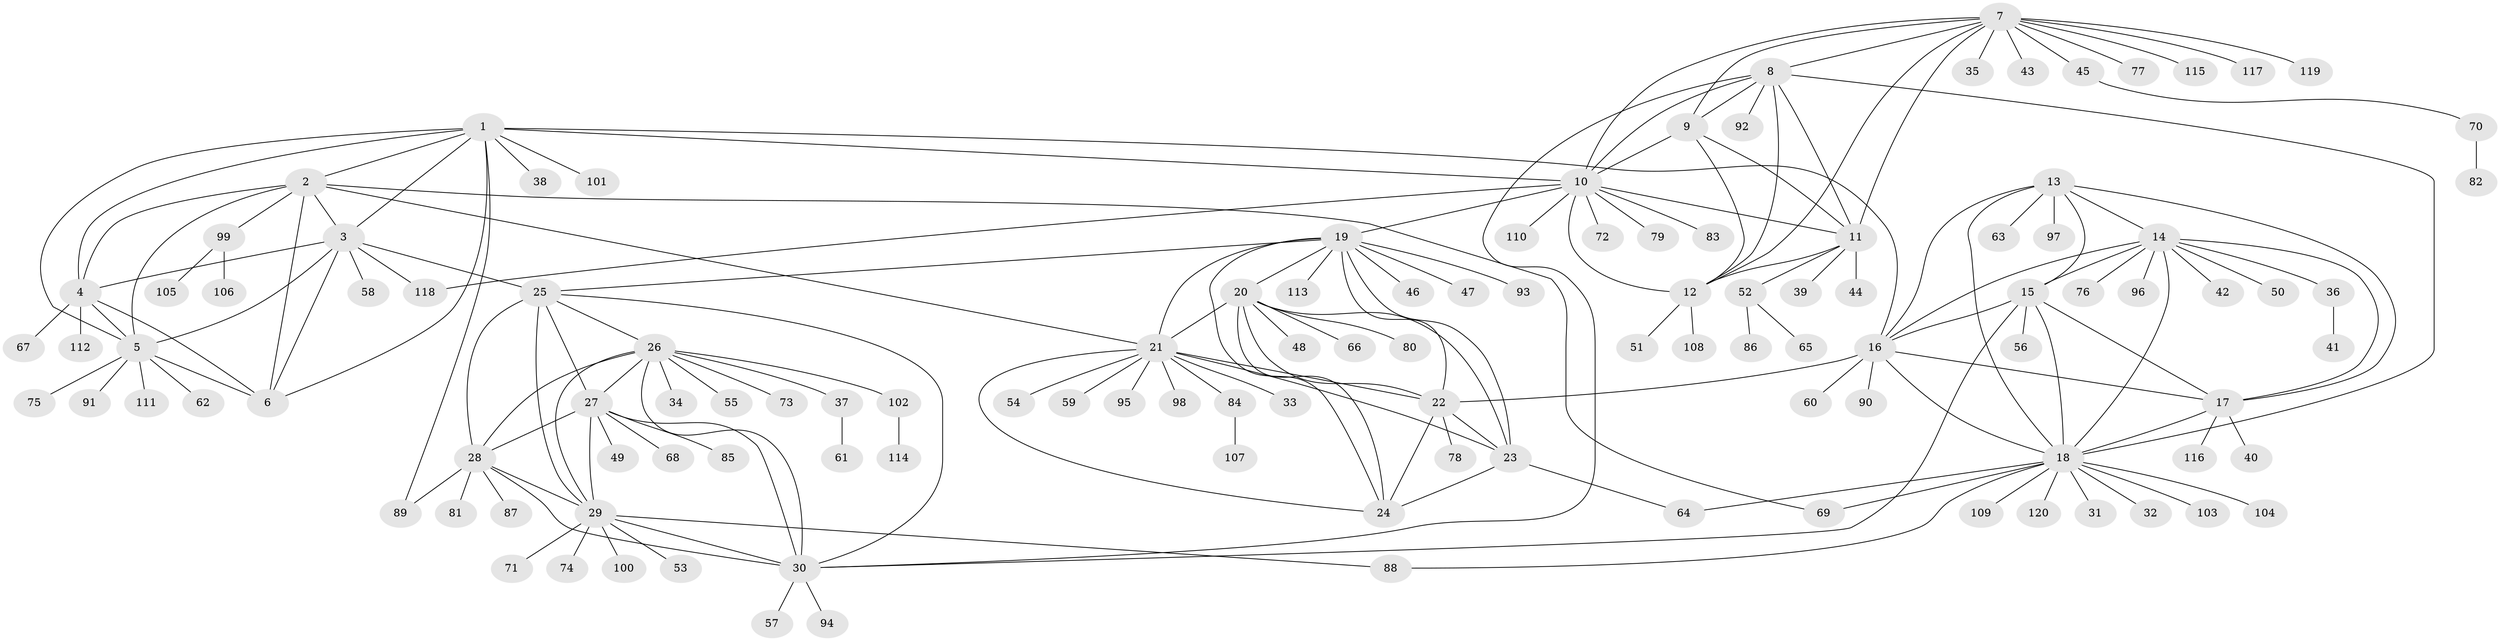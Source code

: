 // Generated by graph-tools (version 1.1) at 2025/50/03/09/25 03:50:37]
// undirected, 120 vertices, 180 edges
graph export_dot {
graph [start="1"]
  node [color=gray90,style=filled];
  1;
  2;
  3;
  4;
  5;
  6;
  7;
  8;
  9;
  10;
  11;
  12;
  13;
  14;
  15;
  16;
  17;
  18;
  19;
  20;
  21;
  22;
  23;
  24;
  25;
  26;
  27;
  28;
  29;
  30;
  31;
  32;
  33;
  34;
  35;
  36;
  37;
  38;
  39;
  40;
  41;
  42;
  43;
  44;
  45;
  46;
  47;
  48;
  49;
  50;
  51;
  52;
  53;
  54;
  55;
  56;
  57;
  58;
  59;
  60;
  61;
  62;
  63;
  64;
  65;
  66;
  67;
  68;
  69;
  70;
  71;
  72;
  73;
  74;
  75;
  76;
  77;
  78;
  79;
  80;
  81;
  82;
  83;
  84;
  85;
  86;
  87;
  88;
  89;
  90;
  91;
  92;
  93;
  94;
  95;
  96;
  97;
  98;
  99;
  100;
  101;
  102;
  103;
  104;
  105;
  106;
  107;
  108;
  109;
  110;
  111;
  112;
  113;
  114;
  115;
  116;
  117;
  118;
  119;
  120;
  1 -- 2;
  1 -- 3;
  1 -- 4;
  1 -- 5;
  1 -- 6;
  1 -- 10;
  1 -- 16;
  1 -- 38;
  1 -- 89;
  1 -- 101;
  2 -- 3;
  2 -- 4;
  2 -- 5;
  2 -- 6;
  2 -- 21;
  2 -- 69;
  2 -- 99;
  3 -- 4;
  3 -- 5;
  3 -- 6;
  3 -- 25;
  3 -- 58;
  3 -- 118;
  4 -- 5;
  4 -- 6;
  4 -- 67;
  4 -- 112;
  5 -- 6;
  5 -- 62;
  5 -- 75;
  5 -- 91;
  5 -- 111;
  7 -- 8;
  7 -- 9;
  7 -- 10;
  7 -- 11;
  7 -- 12;
  7 -- 35;
  7 -- 43;
  7 -- 45;
  7 -- 77;
  7 -- 115;
  7 -- 117;
  7 -- 119;
  8 -- 9;
  8 -- 10;
  8 -- 11;
  8 -- 12;
  8 -- 18;
  8 -- 30;
  8 -- 92;
  9 -- 10;
  9 -- 11;
  9 -- 12;
  10 -- 11;
  10 -- 12;
  10 -- 19;
  10 -- 72;
  10 -- 79;
  10 -- 83;
  10 -- 110;
  10 -- 118;
  11 -- 12;
  11 -- 39;
  11 -- 44;
  11 -- 52;
  12 -- 51;
  12 -- 108;
  13 -- 14;
  13 -- 15;
  13 -- 16;
  13 -- 17;
  13 -- 18;
  13 -- 63;
  13 -- 97;
  14 -- 15;
  14 -- 16;
  14 -- 17;
  14 -- 18;
  14 -- 36;
  14 -- 42;
  14 -- 50;
  14 -- 76;
  14 -- 96;
  15 -- 16;
  15 -- 17;
  15 -- 18;
  15 -- 30;
  15 -- 56;
  16 -- 17;
  16 -- 18;
  16 -- 22;
  16 -- 60;
  16 -- 90;
  17 -- 18;
  17 -- 40;
  17 -- 116;
  18 -- 31;
  18 -- 32;
  18 -- 64;
  18 -- 69;
  18 -- 88;
  18 -- 103;
  18 -- 104;
  18 -- 109;
  18 -- 120;
  19 -- 20;
  19 -- 21;
  19 -- 22;
  19 -- 23;
  19 -- 24;
  19 -- 25;
  19 -- 46;
  19 -- 47;
  19 -- 93;
  19 -- 113;
  20 -- 21;
  20 -- 22;
  20 -- 23;
  20 -- 24;
  20 -- 48;
  20 -- 66;
  20 -- 80;
  21 -- 22;
  21 -- 23;
  21 -- 24;
  21 -- 33;
  21 -- 54;
  21 -- 59;
  21 -- 84;
  21 -- 95;
  21 -- 98;
  22 -- 23;
  22 -- 24;
  22 -- 78;
  23 -- 24;
  23 -- 64;
  25 -- 26;
  25 -- 27;
  25 -- 28;
  25 -- 29;
  25 -- 30;
  26 -- 27;
  26 -- 28;
  26 -- 29;
  26 -- 30;
  26 -- 34;
  26 -- 37;
  26 -- 55;
  26 -- 73;
  26 -- 102;
  27 -- 28;
  27 -- 29;
  27 -- 30;
  27 -- 49;
  27 -- 68;
  27 -- 85;
  28 -- 29;
  28 -- 30;
  28 -- 81;
  28 -- 87;
  28 -- 89;
  29 -- 30;
  29 -- 53;
  29 -- 71;
  29 -- 74;
  29 -- 88;
  29 -- 100;
  30 -- 57;
  30 -- 94;
  36 -- 41;
  37 -- 61;
  45 -- 70;
  52 -- 65;
  52 -- 86;
  70 -- 82;
  84 -- 107;
  99 -- 105;
  99 -- 106;
  102 -- 114;
}

